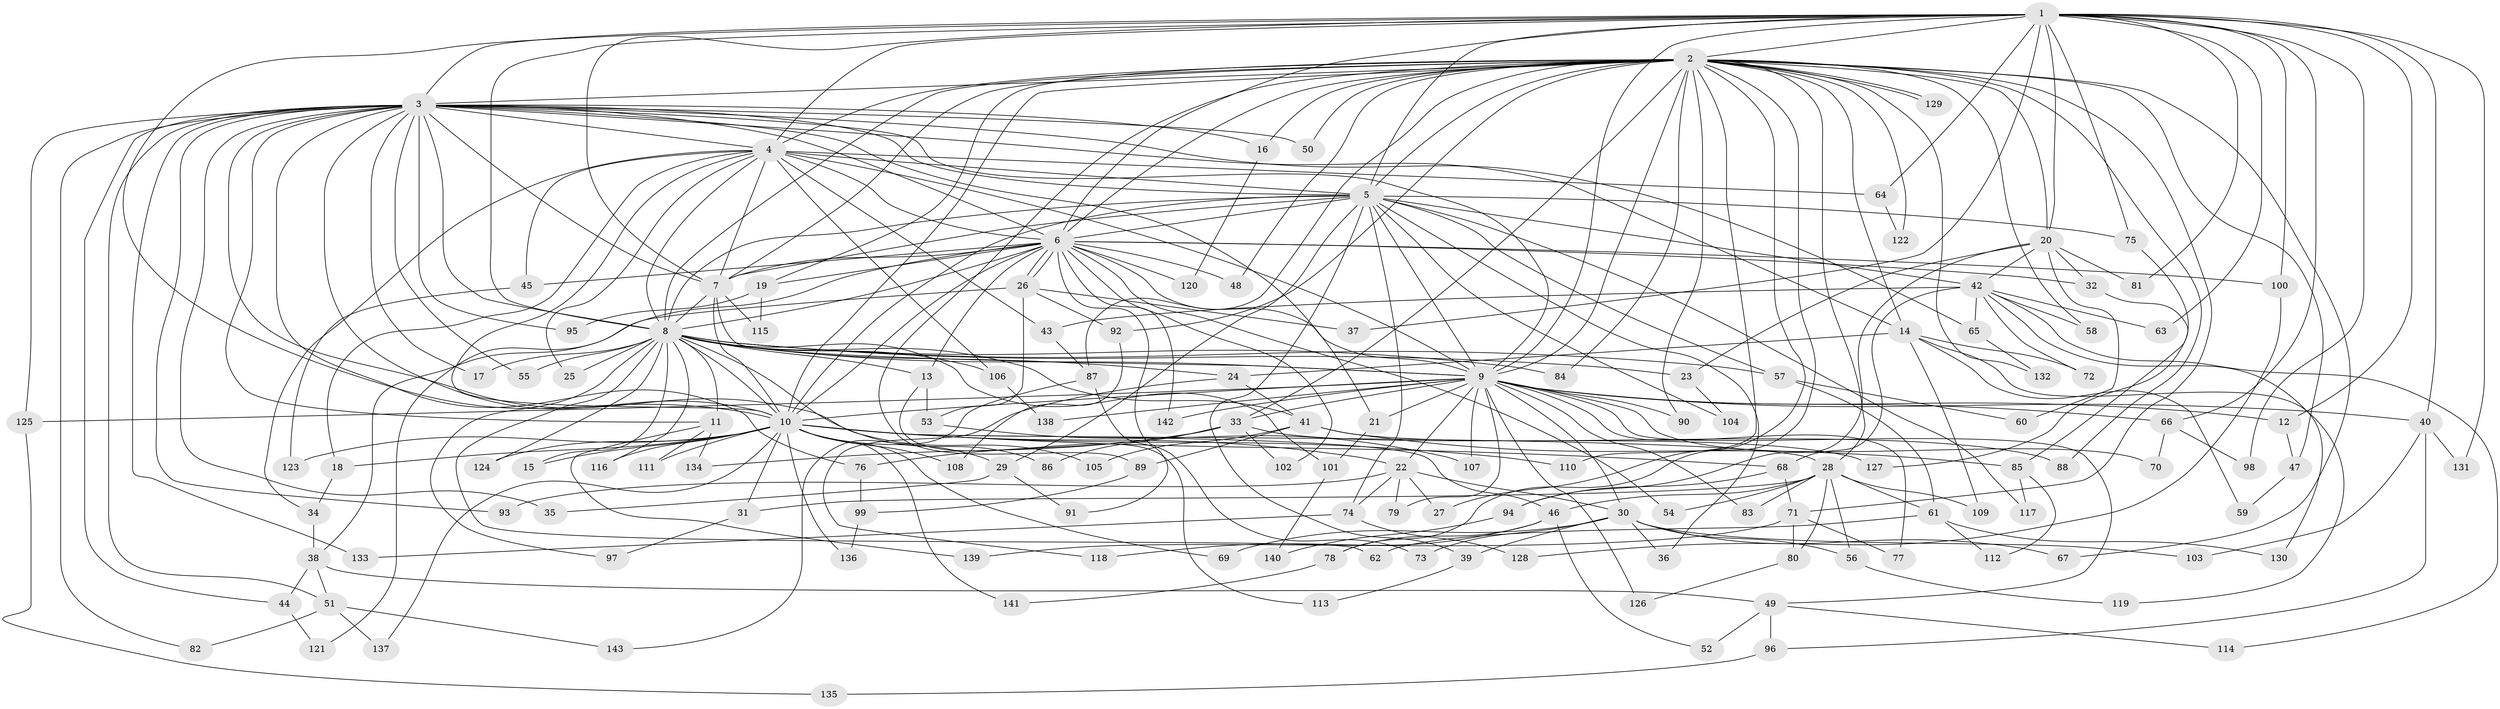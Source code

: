 // coarse degree distribution, {19: 0.014084507042253521, 40: 0.014084507042253521, 22: 0.014084507042253521, 14: 0.014084507042253521, 15: 0.014084507042253521, 20: 0.028169014084507043, 9: 0.04225352112676056, 21: 0.014084507042253521, 5: 0.028169014084507043, 3: 0.2112676056338028, 4: 0.09859154929577464, 2: 0.43661971830985913, 7: 0.04225352112676056, 8: 0.014084507042253521, 10: 0.014084507042253521}
// Generated by graph-tools (version 1.1) at 2025/17/03/04/25 18:17:42]
// undirected, 143 vertices, 311 edges
graph export_dot {
graph [start="1"]
  node [color=gray90,style=filled];
  1;
  2;
  3;
  4;
  5;
  6;
  7;
  8;
  9;
  10;
  11;
  12;
  13;
  14;
  15;
  16;
  17;
  18;
  19;
  20;
  21;
  22;
  23;
  24;
  25;
  26;
  27;
  28;
  29;
  30;
  31;
  32;
  33;
  34;
  35;
  36;
  37;
  38;
  39;
  40;
  41;
  42;
  43;
  44;
  45;
  46;
  47;
  48;
  49;
  50;
  51;
  52;
  53;
  54;
  55;
  56;
  57;
  58;
  59;
  60;
  61;
  62;
  63;
  64;
  65;
  66;
  67;
  68;
  69;
  70;
  71;
  72;
  73;
  74;
  75;
  76;
  77;
  78;
  79;
  80;
  81;
  82;
  83;
  84;
  85;
  86;
  87;
  88;
  89;
  90;
  91;
  92;
  93;
  94;
  95;
  96;
  97;
  98;
  99;
  100;
  101;
  102;
  103;
  104;
  105;
  106;
  107;
  108;
  109;
  110;
  111;
  112;
  113;
  114;
  115;
  116;
  117;
  118;
  119;
  120;
  121;
  122;
  123;
  124;
  125;
  126;
  127;
  128;
  129;
  130;
  131;
  132;
  133;
  134;
  135;
  136;
  137;
  138;
  139;
  140;
  141;
  142;
  143;
  1 -- 2;
  1 -- 3;
  1 -- 4;
  1 -- 5;
  1 -- 6;
  1 -- 7;
  1 -- 8;
  1 -- 9;
  1 -- 10;
  1 -- 12;
  1 -- 20;
  1 -- 37;
  1 -- 40;
  1 -- 63;
  1 -- 64;
  1 -- 66;
  1 -- 75;
  1 -- 81;
  1 -- 98;
  1 -- 100;
  1 -- 131;
  2 -- 3;
  2 -- 4;
  2 -- 5;
  2 -- 6;
  2 -- 7;
  2 -- 8;
  2 -- 9;
  2 -- 10;
  2 -- 14;
  2 -- 16;
  2 -- 19;
  2 -- 20;
  2 -- 27;
  2 -- 28;
  2 -- 33;
  2 -- 47;
  2 -- 48;
  2 -- 50;
  2 -- 58;
  2 -- 67;
  2 -- 71;
  2 -- 78;
  2 -- 84;
  2 -- 87;
  2 -- 88;
  2 -- 89;
  2 -- 90;
  2 -- 92;
  2 -- 110;
  2 -- 122;
  2 -- 129;
  2 -- 129;
  2 -- 132;
  3 -- 4;
  3 -- 5;
  3 -- 6;
  3 -- 7;
  3 -- 8;
  3 -- 9;
  3 -- 10;
  3 -- 11;
  3 -- 14;
  3 -- 16;
  3 -- 17;
  3 -- 21;
  3 -- 35;
  3 -- 44;
  3 -- 50;
  3 -- 51;
  3 -- 55;
  3 -- 65;
  3 -- 76;
  3 -- 82;
  3 -- 93;
  3 -- 95;
  3 -- 105;
  3 -- 125;
  3 -- 133;
  4 -- 5;
  4 -- 6;
  4 -- 7;
  4 -- 8;
  4 -- 9;
  4 -- 10;
  4 -- 18;
  4 -- 25;
  4 -- 34;
  4 -- 43;
  4 -- 45;
  4 -- 64;
  4 -- 106;
  5 -- 6;
  5 -- 7;
  5 -- 8;
  5 -- 9;
  5 -- 10;
  5 -- 29;
  5 -- 36;
  5 -- 39;
  5 -- 42;
  5 -- 57;
  5 -- 74;
  5 -- 75;
  5 -- 104;
  5 -- 117;
  6 -- 7;
  6 -- 8;
  6 -- 9;
  6 -- 10;
  6 -- 13;
  6 -- 19;
  6 -- 26;
  6 -- 26;
  6 -- 32;
  6 -- 45;
  6 -- 48;
  6 -- 54;
  6 -- 73;
  6 -- 100;
  6 -- 102;
  6 -- 120;
  6 -- 121;
  6 -- 142;
  7 -- 8;
  7 -- 9;
  7 -- 10;
  7 -- 115;
  8 -- 9;
  8 -- 10;
  8 -- 11;
  8 -- 13;
  8 -- 15;
  8 -- 17;
  8 -- 23;
  8 -- 24;
  8 -- 25;
  8 -- 41;
  8 -- 55;
  8 -- 57;
  8 -- 62;
  8 -- 84;
  8 -- 86;
  8 -- 97;
  8 -- 101;
  8 -- 106;
  8 -- 116;
  8 -- 124;
  9 -- 10;
  9 -- 12;
  9 -- 21;
  9 -- 22;
  9 -- 30;
  9 -- 33;
  9 -- 40;
  9 -- 49;
  9 -- 66;
  9 -- 70;
  9 -- 77;
  9 -- 79;
  9 -- 83;
  9 -- 90;
  9 -- 107;
  9 -- 125;
  9 -- 126;
  9 -- 138;
  9 -- 142;
  10 -- 15;
  10 -- 18;
  10 -- 22;
  10 -- 28;
  10 -- 29;
  10 -- 31;
  10 -- 46;
  10 -- 68;
  10 -- 69;
  10 -- 108;
  10 -- 110;
  10 -- 111;
  10 -- 116;
  10 -- 123;
  10 -- 124;
  10 -- 136;
  10 -- 137;
  10 -- 141;
  11 -- 111;
  11 -- 134;
  11 -- 139;
  12 -- 47;
  13 -- 53;
  13 -- 113;
  14 -- 24;
  14 -- 59;
  14 -- 72;
  14 -- 109;
  14 -- 119;
  16 -- 120;
  18 -- 34;
  19 -- 95;
  19 -- 115;
  20 -- 23;
  20 -- 32;
  20 -- 42;
  20 -- 60;
  20 -- 81;
  20 -- 94;
  21 -- 101;
  22 -- 27;
  22 -- 30;
  22 -- 74;
  22 -- 79;
  22 -- 93;
  23 -- 104;
  24 -- 41;
  24 -- 118;
  26 -- 37;
  26 -- 38;
  26 -- 53;
  26 -- 92;
  28 -- 31;
  28 -- 46;
  28 -- 54;
  28 -- 56;
  28 -- 61;
  28 -- 80;
  28 -- 83;
  28 -- 109;
  29 -- 35;
  29 -- 91;
  30 -- 36;
  30 -- 39;
  30 -- 56;
  30 -- 67;
  30 -- 69;
  30 -- 73;
  30 -- 103;
  31 -- 97;
  32 -- 85;
  33 -- 76;
  33 -- 86;
  33 -- 102;
  33 -- 127;
  33 -- 134;
  34 -- 38;
  38 -- 44;
  38 -- 49;
  38 -- 51;
  39 -- 113;
  40 -- 96;
  40 -- 103;
  40 -- 131;
  41 -- 85;
  41 -- 88;
  41 -- 89;
  41 -- 105;
  42 -- 43;
  42 -- 58;
  42 -- 63;
  42 -- 65;
  42 -- 68;
  42 -- 72;
  42 -- 114;
  42 -- 130;
  43 -- 87;
  44 -- 121;
  45 -- 123;
  46 -- 52;
  46 -- 78;
  46 -- 118;
  47 -- 59;
  49 -- 52;
  49 -- 96;
  49 -- 114;
  51 -- 82;
  51 -- 137;
  51 -- 143;
  53 -- 107;
  56 -- 119;
  57 -- 60;
  57 -- 61;
  61 -- 62;
  61 -- 112;
  61 -- 130;
  64 -- 122;
  65 -- 132;
  66 -- 70;
  66 -- 98;
  68 -- 71;
  68 -- 94;
  71 -- 77;
  71 -- 80;
  71 -- 139;
  74 -- 128;
  74 -- 133;
  75 -- 127;
  76 -- 99;
  78 -- 141;
  80 -- 126;
  85 -- 112;
  85 -- 117;
  87 -- 91;
  87 -- 143;
  89 -- 99;
  92 -- 108;
  94 -- 140;
  96 -- 135;
  99 -- 136;
  100 -- 128;
  101 -- 140;
  106 -- 138;
  125 -- 135;
}
